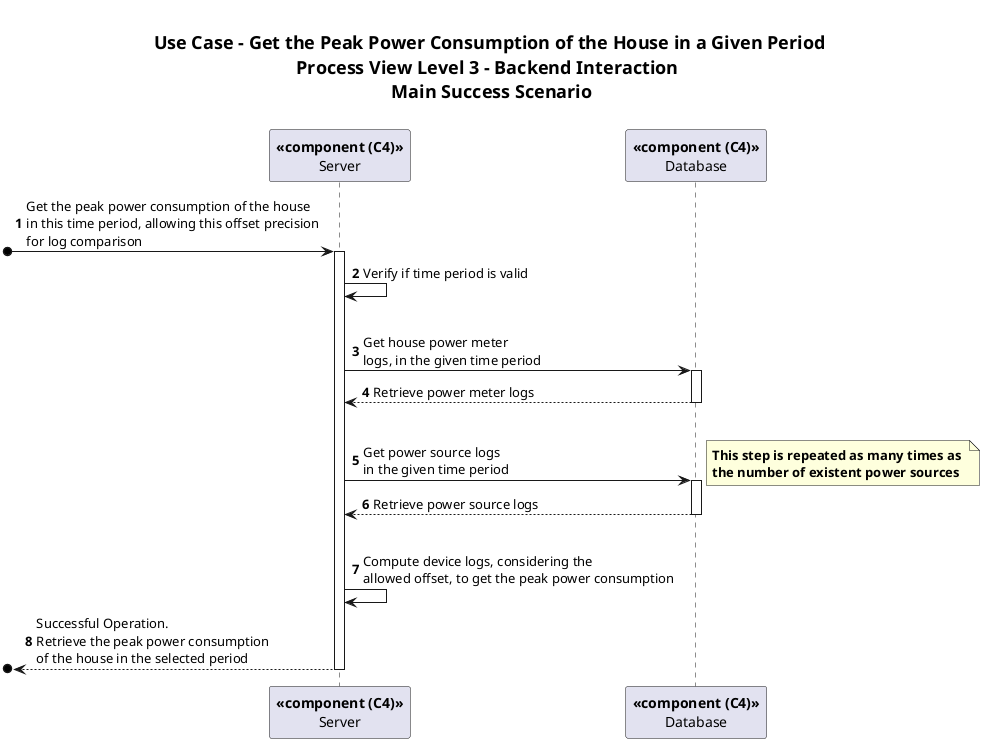 @startuml
<style>
    title {
      HorizontalAlignment center
      FontSize 18
      padding 20
    }
</style>

'Doubts: Should communication between components be verbose?
title Use Case - Get the Peak Power Consumption of the House in a Given Period\nProcess View Level 3 - Backend Interaction \n Main Success Scenario
autonumber

participant "**<<component (C4)>>**\nServer" as SERVER
participant "**<<component (C4)>>**\nDatabase" as DB

[o-> SERVER : Get the peak power consumption of the house \nin this time period, allowing this offset precision \nfor log comparison
activate SERVER

SERVER -> SERVER : Verify if time period is valid
|||
SERVER -> DB: Get house power meter \nlogs, in the given time period
activate DB
DB --> SERVER: Retrieve power meter logs
deactivate DB
|||
SERVER -> DB: Get power source logs \nin the given time period
note right : **This step is repeated as many times as** \n**the number of existent power sources**
activate DB
DB --> SERVER: Retrieve power source logs
deactivate DB
|||
SERVER -> SERVER : Compute device logs, considering the \nallowed \
offset, to get the peak power consumption


[o<-- SERVER : Successful Operation. \nRetrieve the peak power consumption \nof the house in the selected period
deactivate SERVER

@enduml